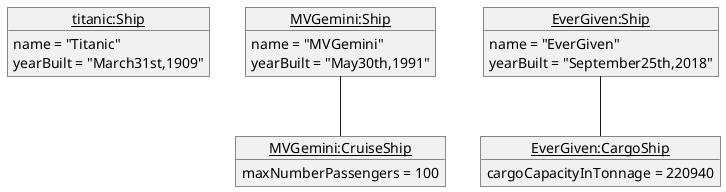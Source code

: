@startuml

object "<u>titanic:Ship</u>" as ts {
    name = "Titanic"
    yearBuilt = "March31st,1909"
}

object "<u>MVGemini:Ship</u>" as mv  {
    name = "MVGemini"
    yearBuilt = "May30th,1991"
}

object "<u>MVGemini:CruiseShip</u>" as cruise {
    maxNumberPassengers = 100
}

object  "<u>EverGiven:Ship</u>" as eg {
       name = "EverGiven"
       yearBuilt = "September25th,2018"
}

object "<u>EverGiven:CargoShip</u>" as cargo {
    cargoCapacityInTonnage = 220940
}


mv -- cruise
eg -- cargo
@enduml
